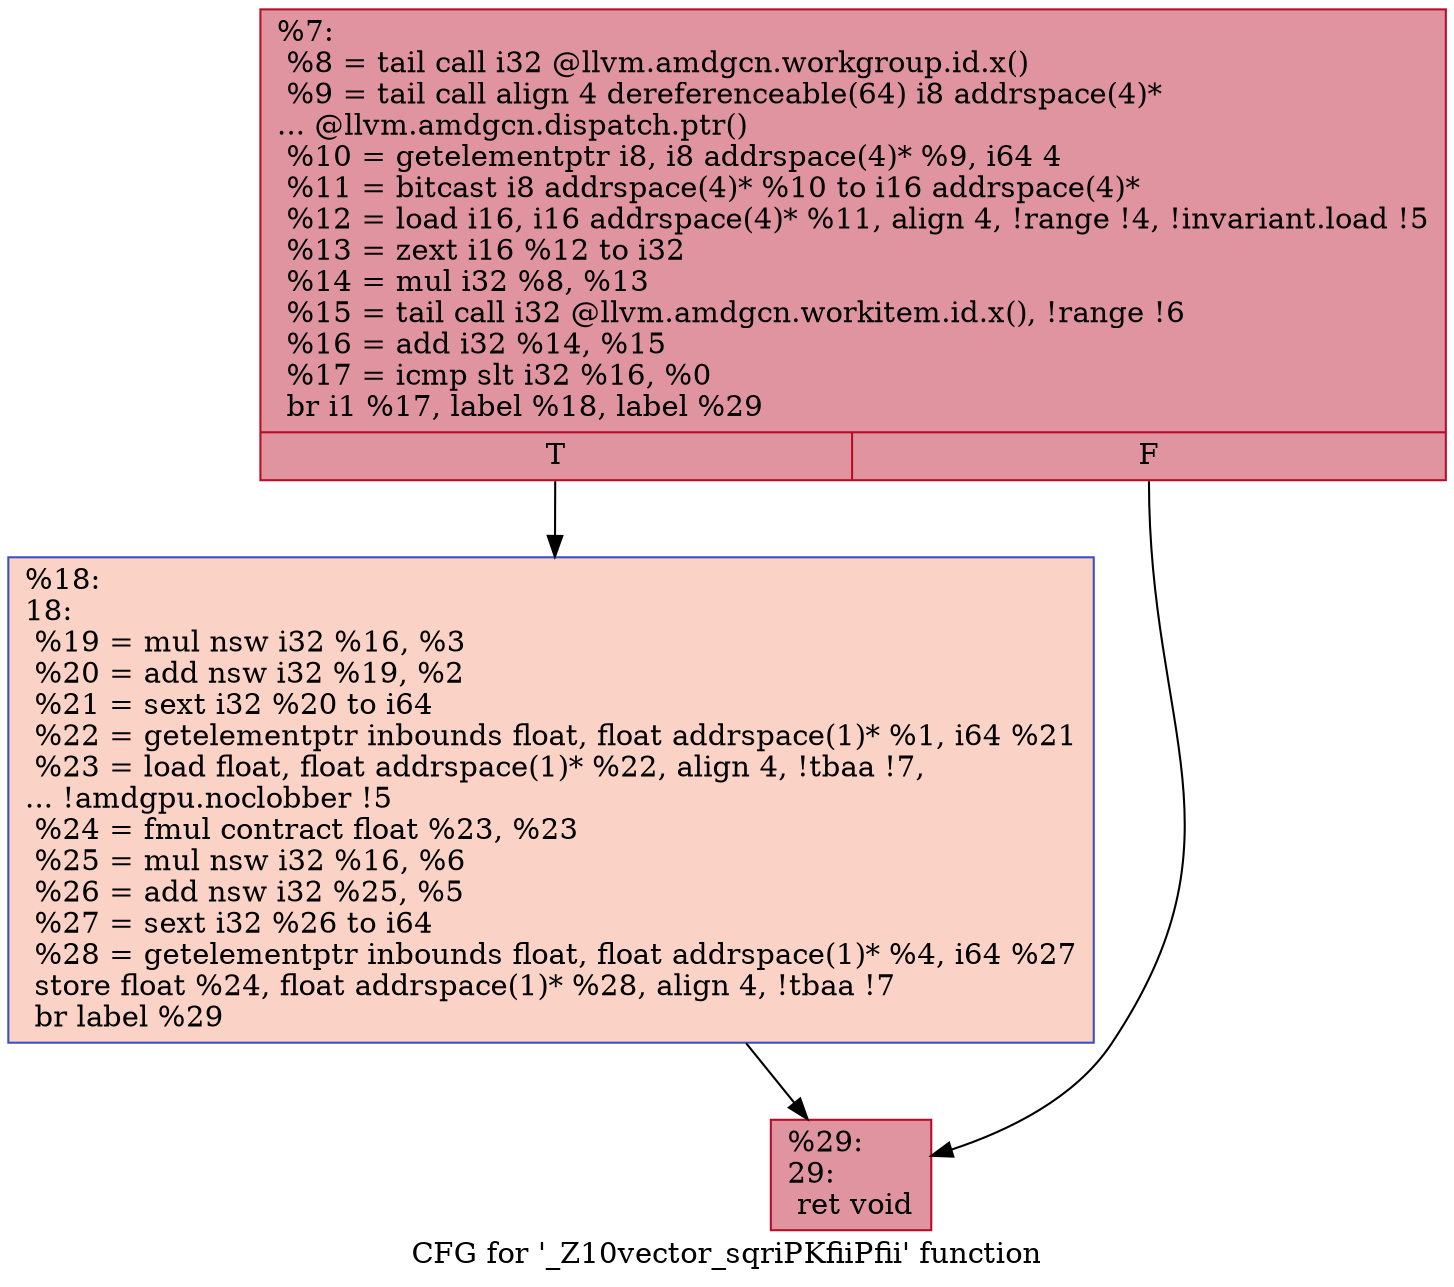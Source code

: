 digraph "CFG for '_Z10vector_sqriPKfiiPfii' function" {
	label="CFG for '_Z10vector_sqriPKfiiPfii' function";

	Node0x45351d0 [shape=record,color="#b70d28ff", style=filled, fillcolor="#b70d2870",label="{%7:\l  %8 = tail call i32 @llvm.amdgcn.workgroup.id.x()\l  %9 = tail call align 4 dereferenceable(64) i8 addrspace(4)*\l... @llvm.amdgcn.dispatch.ptr()\l  %10 = getelementptr i8, i8 addrspace(4)* %9, i64 4\l  %11 = bitcast i8 addrspace(4)* %10 to i16 addrspace(4)*\l  %12 = load i16, i16 addrspace(4)* %11, align 4, !range !4, !invariant.load !5\l  %13 = zext i16 %12 to i32\l  %14 = mul i32 %8, %13\l  %15 = tail call i32 @llvm.amdgcn.workitem.id.x(), !range !6\l  %16 = add i32 %14, %15\l  %17 = icmp slt i32 %16, %0\l  br i1 %17, label %18, label %29\l|{<s0>T|<s1>F}}"];
	Node0x45351d0:s0 -> Node0x4537100;
	Node0x45351d0:s1 -> Node0x4537190;
	Node0x4537100 [shape=record,color="#3d50c3ff", style=filled, fillcolor="#f59c7d70",label="{%18:\l18:                                               \l  %19 = mul nsw i32 %16, %3\l  %20 = add nsw i32 %19, %2\l  %21 = sext i32 %20 to i64\l  %22 = getelementptr inbounds float, float addrspace(1)* %1, i64 %21\l  %23 = load float, float addrspace(1)* %22, align 4, !tbaa !7,\l... !amdgpu.noclobber !5\l  %24 = fmul contract float %23, %23\l  %25 = mul nsw i32 %16, %6\l  %26 = add nsw i32 %25, %5\l  %27 = sext i32 %26 to i64\l  %28 = getelementptr inbounds float, float addrspace(1)* %4, i64 %27\l  store float %24, float addrspace(1)* %28, align 4, !tbaa !7\l  br label %29\l}"];
	Node0x4537100 -> Node0x4537190;
	Node0x4537190 [shape=record,color="#b70d28ff", style=filled, fillcolor="#b70d2870",label="{%29:\l29:                                               \l  ret void\l}"];
}
